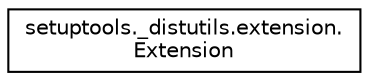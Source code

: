 digraph "Graphical Class Hierarchy"
{
 // LATEX_PDF_SIZE
  edge [fontname="Helvetica",fontsize="10",labelfontname="Helvetica",labelfontsize="10"];
  node [fontname="Helvetica",fontsize="10",shape=record];
  rankdir="LR";
  Node0 [label="setuptools._distutils.extension.\lExtension",height=0.2,width=0.4,color="black", fillcolor="white", style="filled",URL="$classsetuptools_1_1__distutils_1_1extension_1_1_extension.html",tooltip=" "];
}
